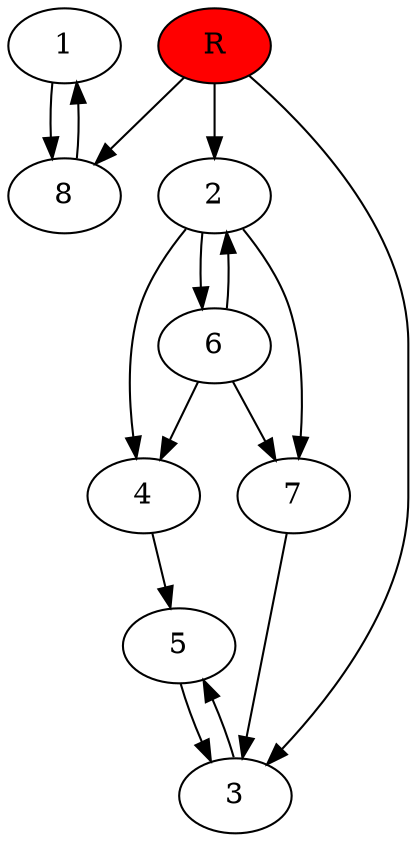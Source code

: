 digraph prb8129 {
	1
	2
	3
	4
	5
	6
	7
	8
	R [fillcolor="#ff0000" style=filled]
	1 -> 8
	2 -> 4
	2 -> 6
	2 -> 7
	3 -> 5
	4 -> 5
	5 -> 3
	6 -> 2
	6 -> 4
	6 -> 7
	7 -> 3
	8 -> 1
	R -> 2
	R -> 3
	R -> 8
}
